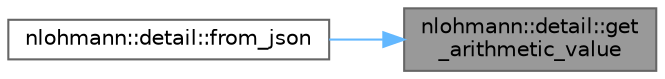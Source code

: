 digraph "nlohmann::detail::get_arithmetic_value"
{
 // LATEX_PDF_SIZE
  bgcolor="transparent";
  edge [fontname=Helvetica,fontsize=10,labelfontname=Helvetica,labelfontsize=10];
  node [fontname=Helvetica,fontsize=10,shape=box,height=0.2,width=0.4];
  rankdir="RL";
  Node1 [label="nlohmann::detail::get\l_arithmetic_value",height=0.2,width=0.4,color="gray40", fillcolor="grey60", style="filled", fontcolor="black",tooltip=" "];
  Node1 -> Node2 [dir="back",color="steelblue1",style="solid"];
  Node2 [label="nlohmann::detail::from_json",height=0.2,width=0.4,color="grey40", fillcolor="white", style="filled",URL="$a00477.html#a7cb5dd7d46a60e65f9a8e0873b3f7dd8",tooltip=" "];
}

